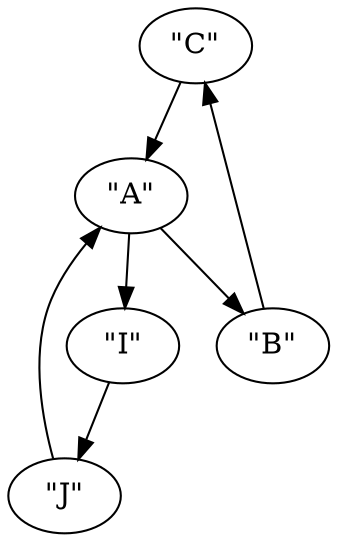 digraph {
    0 [ label = "\"C\"" ]
    1 [ label = "\"J\"" ]
    2 [ label = "\"I\"" ]
    3 [ label = "\"A\"" ]
    4 [ label = "\"B\"" ]
    0 -> 3 [ ]
    1 -> 3 [ ]
    2 -> 1 [ ]
    3 -> 2 [ ]
    3 -> 4 [ ]
    4 -> 0 [ ]
}
